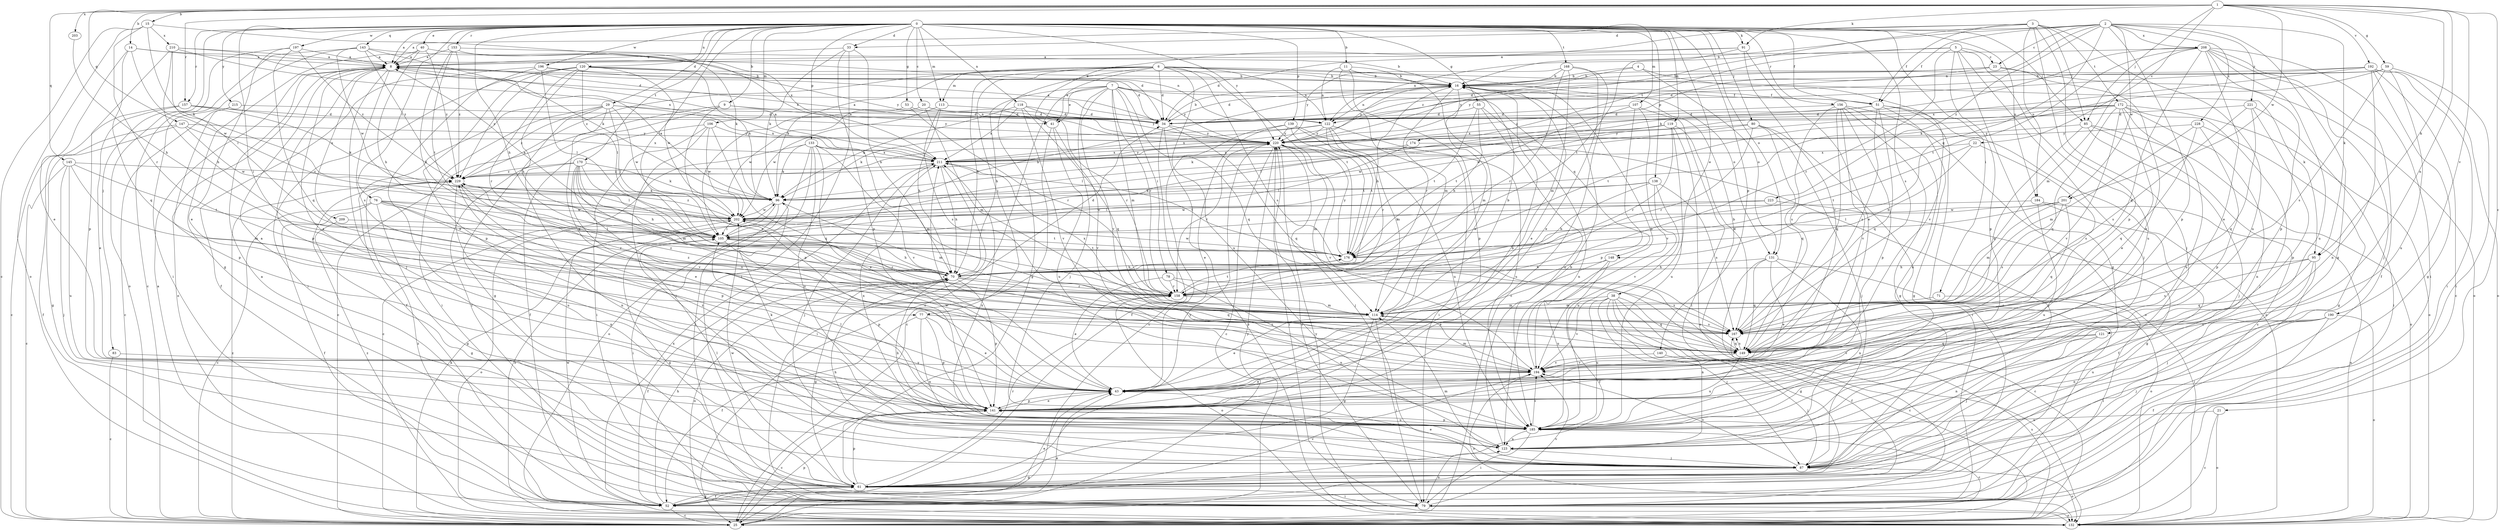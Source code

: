 strict digraph  {
0;
1;
2;
3;
4;
5;
6;
7;
8;
9;
11;
14;
15;
16;
20;
21;
22;
23;
25;
29;
33;
34;
38;
40;
41;
43;
51;
52;
53;
55;
59;
61;
70;
71;
76;
77;
78;
79;
80;
83;
85;
87;
91;
95;
96;
105;
106;
107;
113;
114;
118;
119;
120;
121;
122;
123;
131;
132;
133;
138;
139;
140;
141;
143;
145;
147;
148;
149;
153;
156;
157;
158;
167;
168;
170;
172;
174;
176;
184;
185;
190;
192;
194;
196;
197;
201;
202;
203;
208;
209;
210;
211;
215;
220;
221;
223;
228;
229;
0 -> 8  [label=a];
0 -> 9  [label=b];
0 -> 11  [label=b];
0 -> 20  [label=c];
0 -> 29  [label=d];
0 -> 33  [label=d];
0 -> 38  [label=e];
0 -> 40  [label=e];
0 -> 51  [label=f];
0 -> 53  [label=g];
0 -> 55  [label=g];
0 -> 70  [label=h];
0 -> 71  [label=i];
0 -> 76  [label=i];
0 -> 77  [label=i];
0 -> 80  [label=j];
0 -> 83  [label=j];
0 -> 85  [label=j];
0 -> 91  [label=k];
0 -> 105  [label=l];
0 -> 106  [label=m];
0 -> 107  [label=m];
0 -> 113  [label=m];
0 -> 118  [label=n];
0 -> 119  [label=n];
0 -> 120  [label=n];
0 -> 131  [label=o];
0 -> 133  [label=p];
0 -> 138  [label=p];
0 -> 139  [label=p];
0 -> 140  [label=p];
0 -> 143  [label=q];
0 -> 153  [label=r];
0 -> 156  [label=r];
0 -> 157  [label=r];
0 -> 167  [label=s];
0 -> 168  [label=t];
0 -> 170  [label=t];
0 -> 184  [label=u];
0 -> 196  [label=w];
0 -> 197  [label=w];
0 -> 215  [label=y];
0 -> 220  [label=y];
1 -> 14  [label=b];
1 -> 15  [label=b];
1 -> 21  [label=c];
1 -> 22  [label=c];
1 -> 59  [label=g];
1 -> 85  [label=j];
1 -> 91  [label=k];
1 -> 95  [label=k];
1 -> 121  [label=n];
1 -> 145  [label=q];
1 -> 147  [label=q];
1 -> 157  [label=r];
1 -> 190  [label=v];
1 -> 192  [label=v];
1 -> 201  [label=w];
1 -> 203  [label=x];
2 -> 8  [label=a];
2 -> 16  [label=b];
2 -> 23  [label=c];
2 -> 51  [label=f];
2 -> 61  [label=g];
2 -> 95  [label=k];
2 -> 122  [label=n];
2 -> 141  [label=p];
2 -> 148  [label=q];
2 -> 201  [label=w];
2 -> 208  [label=x];
2 -> 221  [label=z];
2 -> 223  [label=z];
2 -> 228  [label=z];
3 -> 33  [label=d];
3 -> 41  [label=e];
3 -> 51  [label=f];
3 -> 85  [label=j];
3 -> 87  [label=j];
3 -> 141  [label=p];
3 -> 172  [label=t];
3 -> 184  [label=u];
3 -> 185  [label=u];
3 -> 229  [label=z];
4 -> 16  [label=b];
4 -> 131  [label=o];
4 -> 194  [label=v];
4 -> 220  [label=y];
5 -> 23  [label=c];
5 -> 61  [label=g];
5 -> 87  [label=j];
5 -> 122  [label=n];
5 -> 141  [label=p];
5 -> 158  [label=r];
5 -> 174  [label=t];
5 -> 185  [label=u];
6 -> 16  [label=b];
6 -> 34  [label=d];
6 -> 41  [label=e];
6 -> 61  [label=g];
6 -> 70  [label=h];
6 -> 77  [label=i];
6 -> 95  [label=k];
6 -> 96  [label=k];
6 -> 113  [label=m];
6 -> 122  [label=n];
6 -> 131  [label=o];
6 -> 167  [label=s];
6 -> 176  [label=t];
6 -> 185  [label=u];
6 -> 229  [label=z];
7 -> 25  [label=c];
7 -> 41  [label=e];
7 -> 51  [label=f];
7 -> 70  [label=h];
7 -> 78  [label=i];
7 -> 87  [label=j];
7 -> 114  [label=m];
7 -> 148  [label=q];
7 -> 149  [label=q];
7 -> 158  [label=r];
7 -> 194  [label=v];
7 -> 220  [label=y];
8 -> 16  [label=b];
8 -> 87  [label=j];
8 -> 132  [label=o];
8 -> 141  [label=p];
8 -> 167  [label=s];
8 -> 209  [label=x];
9 -> 25  [label=c];
9 -> 41  [label=e];
9 -> 79  [label=i];
9 -> 122  [label=n];
9 -> 141  [label=p];
11 -> 16  [label=b];
11 -> 43  [label=e];
11 -> 114  [label=m];
11 -> 122  [label=n];
11 -> 141  [label=p];
14 -> 8  [label=a];
14 -> 43  [label=e];
14 -> 122  [label=n];
14 -> 149  [label=q];
14 -> 202  [label=w];
15 -> 25  [label=c];
15 -> 96  [label=k];
15 -> 132  [label=o];
15 -> 158  [label=r];
15 -> 210  [label=x];
15 -> 211  [label=x];
16 -> 34  [label=d];
16 -> 43  [label=e];
16 -> 51  [label=f];
16 -> 70  [label=h];
16 -> 114  [label=m];
16 -> 122  [label=n];
16 -> 158  [label=r];
16 -> 220  [label=y];
20 -> 34  [label=d];
20 -> 105  [label=l];
20 -> 114  [label=m];
20 -> 220  [label=y];
21 -> 25  [label=c];
21 -> 132  [label=o];
21 -> 185  [label=u];
22 -> 70  [label=h];
22 -> 167  [label=s];
22 -> 176  [label=t];
22 -> 211  [label=x];
23 -> 16  [label=b];
23 -> 34  [label=d];
23 -> 43  [label=e];
23 -> 132  [label=o];
23 -> 229  [label=z];
25 -> 43  [label=e];
25 -> 96  [label=k];
25 -> 141  [label=p];
25 -> 167  [label=s];
25 -> 220  [label=y];
25 -> 229  [label=z];
29 -> 34  [label=d];
29 -> 52  [label=f];
29 -> 61  [label=g];
29 -> 79  [label=i];
29 -> 105  [label=l];
29 -> 149  [label=q];
29 -> 202  [label=w];
29 -> 211  [label=x];
29 -> 229  [label=z];
33 -> 8  [label=a];
33 -> 70  [label=h];
33 -> 79  [label=i];
33 -> 96  [label=k];
33 -> 141  [label=p];
34 -> 8  [label=a];
34 -> 16  [label=b];
34 -> 52  [label=f];
34 -> 132  [label=o];
34 -> 149  [label=q];
34 -> 220  [label=y];
38 -> 25  [label=c];
38 -> 52  [label=f];
38 -> 61  [label=g];
38 -> 87  [label=j];
38 -> 114  [label=m];
38 -> 123  [label=n];
38 -> 149  [label=q];
38 -> 185  [label=u];
38 -> 194  [label=v];
40 -> 8  [label=a];
40 -> 61  [label=g];
40 -> 70  [label=h];
40 -> 211  [label=x];
40 -> 229  [label=z];
41 -> 25  [label=c];
41 -> 185  [label=u];
41 -> 194  [label=v];
43 -> 8  [label=a];
43 -> 141  [label=p];
43 -> 202  [label=w];
43 -> 211  [label=x];
51 -> 34  [label=d];
51 -> 61  [label=g];
51 -> 79  [label=i];
51 -> 105  [label=l];
51 -> 132  [label=o];
51 -> 149  [label=q];
51 -> 167  [label=s];
52 -> 8  [label=a];
52 -> 25  [label=c];
52 -> 43  [label=e];
52 -> 61  [label=g];
52 -> 70  [label=h];
52 -> 194  [label=v];
52 -> 202  [label=w];
52 -> 229  [label=z];
53 -> 34  [label=d];
53 -> 158  [label=r];
53 -> 202  [label=w];
55 -> 34  [label=d];
55 -> 70  [label=h];
55 -> 123  [label=n];
55 -> 176  [label=t];
55 -> 185  [label=u];
59 -> 16  [label=b];
59 -> 34  [label=d];
59 -> 79  [label=i];
59 -> 96  [label=k];
59 -> 167  [label=s];
59 -> 185  [label=u];
61 -> 8  [label=a];
61 -> 52  [label=f];
61 -> 79  [label=i];
61 -> 141  [label=p];
61 -> 158  [label=r];
61 -> 202  [label=w];
61 -> 220  [label=y];
70 -> 34  [label=d];
70 -> 52  [label=f];
70 -> 61  [label=g];
70 -> 132  [label=o];
70 -> 141  [label=p];
70 -> 149  [label=q];
70 -> 158  [label=r];
71 -> 79  [label=i];
71 -> 114  [label=m];
76 -> 25  [label=c];
76 -> 52  [label=f];
76 -> 61  [label=g];
76 -> 105  [label=l];
76 -> 123  [label=n];
76 -> 158  [label=r];
76 -> 167  [label=s];
76 -> 202  [label=w];
77 -> 43  [label=e];
77 -> 52  [label=f];
77 -> 123  [label=n];
77 -> 141  [label=p];
77 -> 167  [label=s];
78 -> 43  [label=e];
78 -> 123  [label=n];
78 -> 158  [label=r];
78 -> 167  [label=s];
79 -> 123  [label=n];
79 -> 132  [label=o];
79 -> 194  [label=v];
79 -> 220  [label=y];
80 -> 79  [label=i];
80 -> 87  [label=j];
80 -> 149  [label=q];
80 -> 158  [label=r];
80 -> 202  [label=w];
80 -> 220  [label=y];
83 -> 25  [label=c];
83 -> 194  [label=v];
85 -> 25  [label=c];
85 -> 87  [label=j];
85 -> 132  [label=o];
85 -> 149  [label=q];
85 -> 220  [label=y];
87 -> 43  [label=e];
87 -> 61  [label=g];
87 -> 70  [label=h];
87 -> 105  [label=l];
87 -> 114  [label=m];
87 -> 132  [label=o];
87 -> 194  [label=v];
91 -> 8  [label=a];
91 -> 34  [label=d];
91 -> 43  [label=e];
91 -> 176  [label=t];
91 -> 194  [label=v];
95 -> 70  [label=h];
95 -> 79  [label=i];
95 -> 87  [label=j];
95 -> 149  [label=q];
95 -> 167  [label=s];
96 -> 8  [label=a];
96 -> 79  [label=i];
96 -> 114  [label=m];
96 -> 132  [label=o];
96 -> 202  [label=w];
105 -> 8  [label=a];
105 -> 16  [label=b];
105 -> 61  [label=g];
105 -> 70  [label=h];
105 -> 141  [label=p];
105 -> 158  [label=r];
105 -> 176  [label=t];
106 -> 52  [label=f];
106 -> 79  [label=i];
106 -> 87  [label=j];
106 -> 149  [label=q];
106 -> 202  [label=w];
106 -> 220  [label=y];
107 -> 34  [label=d];
107 -> 79  [label=i];
107 -> 141  [label=p];
107 -> 176  [label=t];
107 -> 194  [label=v];
113 -> 34  [label=d];
113 -> 70  [label=h];
113 -> 167  [label=s];
113 -> 202  [label=w];
114 -> 16  [label=b];
114 -> 43  [label=e];
114 -> 61  [label=g];
114 -> 79  [label=i];
114 -> 167  [label=s];
114 -> 211  [label=x];
114 -> 229  [label=z];
118 -> 34  [label=d];
118 -> 96  [label=k];
118 -> 149  [label=q];
118 -> 158  [label=r];
118 -> 194  [label=v];
118 -> 211  [label=x];
119 -> 96  [label=k];
119 -> 105  [label=l];
119 -> 132  [label=o];
119 -> 158  [label=r];
119 -> 167  [label=s];
119 -> 185  [label=u];
119 -> 220  [label=y];
120 -> 16  [label=b];
120 -> 70  [label=h];
120 -> 79  [label=i];
120 -> 96  [label=k];
120 -> 105  [label=l];
120 -> 141  [label=p];
120 -> 158  [label=r];
120 -> 202  [label=w];
120 -> 220  [label=y];
120 -> 229  [label=z];
121 -> 87  [label=j];
121 -> 123  [label=n];
121 -> 149  [label=q];
121 -> 194  [label=v];
122 -> 96  [label=k];
122 -> 114  [label=m];
122 -> 158  [label=r];
122 -> 176  [label=t];
122 -> 185  [label=u];
122 -> 211  [label=x];
122 -> 220  [label=y];
123 -> 16  [label=b];
123 -> 87  [label=j];
123 -> 211  [label=x];
131 -> 25  [label=c];
131 -> 43  [label=e];
131 -> 70  [label=h];
131 -> 123  [label=n];
131 -> 132  [label=o];
131 -> 149  [label=q];
132 -> 211  [label=x];
132 -> 220  [label=y];
132 -> 229  [label=z];
133 -> 25  [label=c];
133 -> 43  [label=e];
133 -> 79  [label=i];
133 -> 96  [label=k];
133 -> 114  [label=m];
133 -> 132  [label=o];
133 -> 185  [label=u];
133 -> 194  [label=v];
133 -> 211  [label=x];
138 -> 70  [label=h];
138 -> 96  [label=k];
138 -> 105  [label=l];
138 -> 167  [label=s];
138 -> 185  [label=u];
138 -> 194  [label=v];
139 -> 25  [label=c];
139 -> 43  [label=e];
139 -> 79  [label=i];
139 -> 176  [label=t];
139 -> 185  [label=u];
139 -> 220  [label=y];
140 -> 87  [label=j];
140 -> 194  [label=v];
141 -> 8  [label=a];
141 -> 16  [label=b];
141 -> 25  [label=c];
141 -> 43  [label=e];
141 -> 105  [label=l];
141 -> 185  [label=u];
143 -> 8  [label=a];
143 -> 25  [label=c];
143 -> 34  [label=d];
143 -> 79  [label=i];
143 -> 96  [label=k];
143 -> 202  [label=w];
143 -> 229  [label=z];
145 -> 25  [label=c];
145 -> 87  [label=j];
145 -> 114  [label=m];
145 -> 176  [label=t];
145 -> 185  [label=u];
145 -> 229  [label=z];
147 -> 52  [label=f];
147 -> 61  [label=g];
147 -> 202  [label=w];
147 -> 211  [label=x];
147 -> 220  [label=y];
148 -> 43  [label=e];
148 -> 52  [label=f];
148 -> 70  [label=h];
148 -> 185  [label=u];
149 -> 16  [label=b];
149 -> 167  [label=s];
149 -> 185  [label=u];
149 -> 194  [label=v];
153 -> 8  [label=a];
153 -> 16  [label=b];
153 -> 70  [label=h];
153 -> 96  [label=k];
153 -> 176  [label=t];
153 -> 229  [label=z];
156 -> 34  [label=d];
156 -> 61  [label=g];
156 -> 132  [label=o];
156 -> 141  [label=p];
156 -> 149  [label=q];
156 -> 167  [label=s];
156 -> 185  [label=u];
156 -> 194  [label=v];
157 -> 25  [label=c];
157 -> 34  [label=d];
157 -> 43  [label=e];
157 -> 96  [label=k];
157 -> 220  [label=y];
158 -> 114  [label=m];
158 -> 132  [label=o];
158 -> 176  [label=t];
167 -> 149  [label=q];
167 -> 229  [label=z];
168 -> 16  [label=b];
168 -> 25  [label=c];
168 -> 43  [label=e];
168 -> 114  [label=m];
168 -> 158  [label=r];
168 -> 220  [label=y];
170 -> 43  [label=e];
170 -> 70  [label=h];
170 -> 96  [label=k];
170 -> 105  [label=l];
170 -> 114  [label=m];
170 -> 123  [label=n];
170 -> 158  [label=r];
170 -> 194  [label=v];
170 -> 229  [label=z];
172 -> 34  [label=d];
172 -> 43  [label=e];
172 -> 87  [label=j];
172 -> 123  [label=n];
172 -> 132  [label=o];
172 -> 149  [label=q];
172 -> 176  [label=t];
172 -> 185  [label=u];
172 -> 194  [label=v];
172 -> 202  [label=w];
172 -> 211  [label=x];
174 -> 87  [label=j];
174 -> 105  [label=l];
174 -> 211  [label=x];
176 -> 70  [label=h];
176 -> 202  [label=w];
176 -> 220  [label=y];
184 -> 52  [label=f];
184 -> 132  [label=o];
184 -> 185  [label=u];
184 -> 202  [label=w];
185 -> 25  [label=c];
185 -> 70  [label=h];
185 -> 79  [label=i];
185 -> 96  [label=k];
185 -> 123  [label=n];
185 -> 141  [label=p];
185 -> 194  [label=v];
185 -> 211  [label=x];
185 -> 229  [label=z];
190 -> 52  [label=f];
190 -> 87  [label=j];
190 -> 123  [label=n];
190 -> 132  [label=o];
190 -> 167  [label=s];
190 -> 185  [label=u];
192 -> 16  [label=b];
192 -> 25  [label=c];
192 -> 61  [label=g];
192 -> 79  [label=i];
192 -> 123  [label=n];
192 -> 132  [label=o];
192 -> 211  [label=x];
192 -> 220  [label=y];
194 -> 16  [label=b];
194 -> 43  [label=e];
194 -> 114  [label=m];
194 -> 132  [label=o];
196 -> 16  [label=b];
196 -> 34  [label=d];
196 -> 43  [label=e];
196 -> 52  [label=f];
196 -> 105  [label=l];
197 -> 8  [label=a];
197 -> 43  [label=e];
197 -> 132  [label=o];
197 -> 149  [label=q];
197 -> 229  [label=z];
201 -> 105  [label=l];
201 -> 114  [label=m];
201 -> 149  [label=q];
201 -> 167  [label=s];
201 -> 176  [label=t];
201 -> 202  [label=w];
202 -> 105  [label=l];
202 -> 132  [label=o];
202 -> 176  [label=t];
202 -> 229  [label=z];
203 -> 70  [label=h];
208 -> 8  [label=a];
208 -> 43  [label=e];
208 -> 52  [label=f];
208 -> 79  [label=i];
208 -> 87  [label=j];
208 -> 96  [label=k];
208 -> 114  [label=m];
208 -> 141  [label=p];
208 -> 149  [label=q];
208 -> 176  [label=t];
208 -> 185  [label=u];
209 -> 61  [label=g];
209 -> 105  [label=l];
210 -> 8  [label=a];
210 -> 34  [label=d];
210 -> 70  [label=h];
210 -> 105  [label=l];
210 -> 141  [label=p];
210 -> 211  [label=x];
211 -> 8  [label=a];
211 -> 70  [label=h];
211 -> 79  [label=i];
211 -> 87  [label=j];
211 -> 176  [label=t];
211 -> 220  [label=y];
211 -> 229  [label=z];
215 -> 25  [label=c];
215 -> 34  [label=d];
215 -> 141  [label=p];
220 -> 8  [label=a];
220 -> 25  [label=c];
220 -> 79  [label=i];
220 -> 87  [label=j];
220 -> 114  [label=m];
220 -> 158  [label=r];
220 -> 194  [label=v];
220 -> 211  [label=x];
221 -> 34  [label=d];
221 -> 79  [label=i];
221 -> 141  [label=p];
221 -> 149  [label=q];
221 -> 167  [label=s];
223 -> 61  [label=g];
223 -> 105  [label=l];
223 -> 202  [label=w];
228 -> 61  [label=g];
228 -> 114  [label=m];
228 -> 141  [label=p];
228 -> 149  [label=q];
228 -> 220  [label=y];
229 -> 96  [label=k];
229 -> 141  [label=p];
229 -> 185  [label=u];
}
